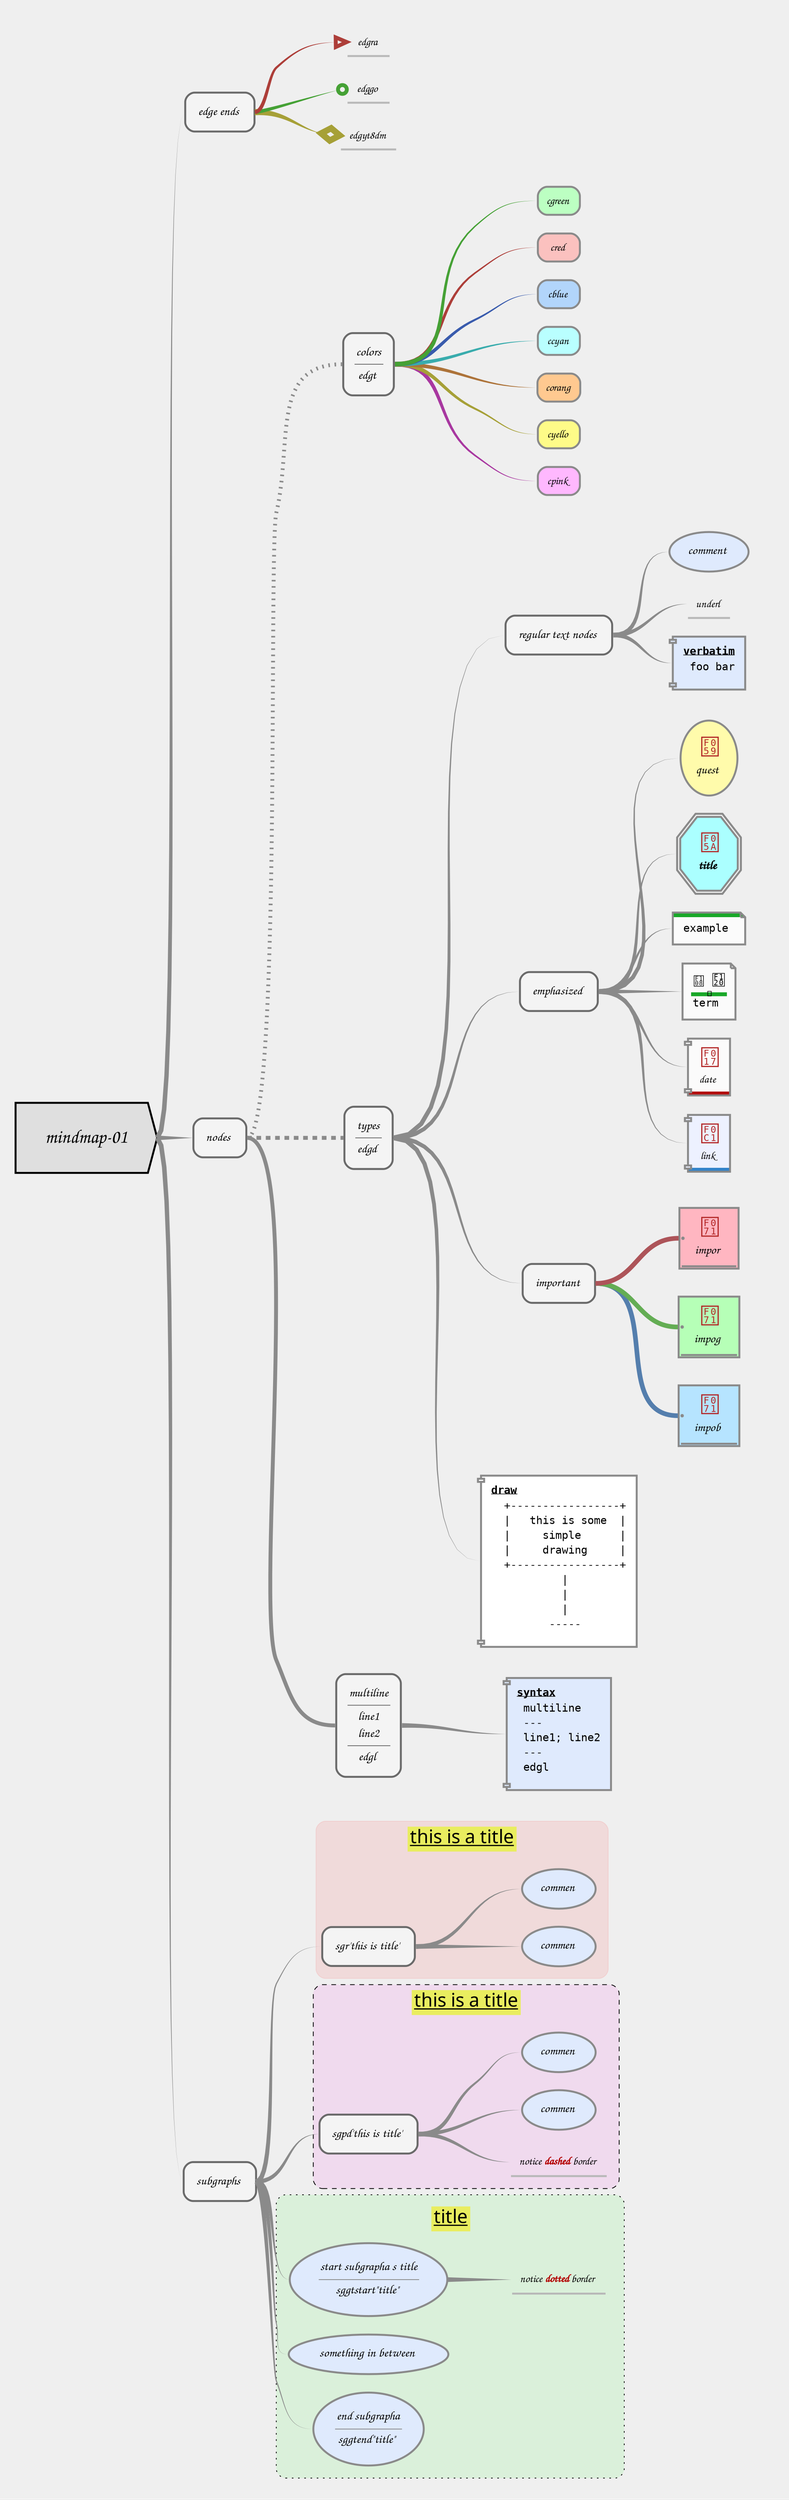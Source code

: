 digraph G {

	nodesep="0.1";
	newrank="true";
	compound="false";
	splines="true";
	ordering=out;
	rankdir=LR;
	ranksep=0.1;
	bgcolor="#efefef";

	node[fontname="Comic Sans MS" fontsize=14 fontcolor="#000000" color="#000000" gradientangle="90" penwidth=2.5];
	edge[arrowhead=none color="#8a8a8a" minlen=3 style=tapered penwidth=6 dir=forward arrowtail=none fontname="Comic Sans MS Bold" fontsize="16" fontcolor="#151e94"];

// mindmap-01
	subgraph cluster000 {

		style=radial;
		ordering=out;
		fillcolor="#efefef";
		color="#efefef";

		node1[fontsize="24" margin="0.5" shape=cds style=radial color="#000000" fillcolor="#dfdfdf" gradientangle="90" label=<<TABLE CELLBORDER="0" CELLSPACING="0" BORDER="0"><TR><TD>mindmap-01</TD></TR></TABLE>>];
		subgraph cluster103 {
			style = invis;
			subgraph clustercolored10305 {
				style = "dotted, rounded";
				color = "#000000";
				bgcolor = "#00FF0016";
			subgraph cluster10305 {
				style = invis;
				node10305[shape=oval fontname="Comic Sans MS" fontsize="16" margin="0.1" style="radial" fillcolor="#dfeafd" color="#8a8a8a" label=<<I><TABLE CELLBORDER="0" CELLSPACING="0" BORDER="0"><TR><TD>end&nbsp;subgrapha</TD></TR><TR><TD></TD></TR><HR/><TR><TD></TD></TR><TR><TD>sggtend"title"&nbsp;</TD></TR></TABLE></I>>];
			}
			subgraph cluster10304 {
				style = invis;
				node10304[shape=oval fontname="Comic Sans MS" fontsize="16" margin="0.1" style="radial" fillcolor="#dfeafd" color="#8a8a8a" label=<<I><TABLE CELLBORDER="0" CELLSPACING="0" BORDER="0"><TR><TD>something&nbsp;in&nbsp;between&nbsp;</TD></TR></TABLE></I>>];
			}
			subgraph cluster10303 {
				style = invis;
			fontname = "Balsamiq Sans";
				fontsize = "24";

				subgraph cluster1030301 {
					style = invis;
					node1030301[color="#b8b8b8" fontcolor="#000000" shape=underline  label=<<TABLE CELLBORDER="0" CELLSPACING="0" BORDER="0"><TR><TD>notice&nbsp;<B><FONT COLOR="#B30000">dotted</FONT></B>&nbsp;border&nbsp;</TD></TR></TABLE>>];
				}
				node10303[shape=oval fontname="Comic Sans MS" fontsize="16" margin="0.1" style="radial" fillcolor="#dfeafd" color="#8a8a8a" label=<<I><TABLE CELLBORDER="0" CELLSPACING="0" BORDER="0"><TR><TD>start&nbsp;subgrapha&nbsp;s&nbsp;title</TD></TR><TR><TD></TD></TR><HR/><TR><TD></TD></TR><TR><TD>sggtstart"title"&nbsp;</TD></TR></TABLE></I>>];
			label = <<TABLE CELLBORDER="0" CELLPADDING="3" CELLSPACING="3" BORDER="0"><TR><TD BGCOLOR="#E9ED5F" COLOR="#000000"><U>title</U></TD></TR></TABLE>>
			}
			}
			subgraph cluster10302 {
				style = "dashed, rounded";
				color = "#000000";
				bgcolor = "#FF00EA16"
			fontname = "Balsamiq Sans";
				fontsize = "24";

				subgraph cluster1030203 {
					style = invis;
					node1030203[shape=underline fontcolor="#000000" color="#b8b8b8" label=<<TABLE CELLBORDER="0" CELLSPACING="0" BORDER="0"><TR><TD>notice&nbsp;<B><FONT COLOR="#B30000">dashed</FONT></B>&nbsp;border&nbsp;</TD></TR></TABLE>>];
				}
				subgraph cluster1030202 {
					style = invis;
					node1030202[shape=oval fontname="Comic Sans MS" fontsize="16" margin="0.1" style="radial" fillcolor="#dfeafd" color="#8a8a8a" label=<<I><TABLE CELLBORDER="0" CELLSPACING="0" BORDER="0"><TR><TD>commen&nbsp;</TD></TR></TABLE></I>>];
				}
				subgraph cluster1030201 {
					style = invis;
					node1030201[shape=oval fontname="Comic Sans MS" fontsize="16" margin="0.1" style="radial" fillcolor="#dfeafd" color="#8a8a8a" label=<<I><TABLE CELLBORDER="0" CELLSPACING="0" BORDER="0"><TR><TD>commen&nbsp;</TD></TR></TABLE></I>>];
				}
				node10302[shape=box margin="0.2,0.2" style="rounded,radial" fontsize="16" fillcolor="#f4f4f4" color="#6a6a6a" label=<<TABLE CELLBORDER="0" CELLSPACING="0" BORDER="0"><TR><TD>sgpd'this&nbsp;is&nbsp;title'&nbsp;</TD></TR></TABLE>>];
			label = <<TABLE CELLBORDER="0" CELLPADDING="3" CELLSPACING="3" BORDER="0"><TR><TD BGCOLOR="#E9ED5F" COLOR="#000000"><U>this is a title</U></TD></TR></TABLE>>
			}
			subgraph cluster10301 {
				style = " rounded";
				color = "#FF000016";
				bgcolor = "#FF000016"
			fontname = "Balsamiq Sans";
				fontsize = "24";

				subgraph cluster1030102 {
					style = invis;
					node1030102[shape=oval fontname="Comic Sans MS" fontsize="16" margin="0.1" style="radial" fillcolor="#dfeafd" color="#8a8a8a" label=<<I><TABLE CELLBORDER="0" CELLSPACING="0" BORDER="0"><TR><TD>commen&nbsp;</TD></TR></TABLE></I>>];
				}
				subgraph cluster1030101 {
					style = invis;
					node1030101[shape=oval fontname="Comic Sans MS" fontsize="16" margin="0.1" style="radial" fillcolor="#dfeafd" color="#8a8a8a" label=<<I><TABLE CELLBORDER="0" CELLSPACING="0" BORDER="0"><TR><TD>commen&nbsp;</TD></TR></TABLE></I>>];
				}
				node10301[shape=box margin="0.2,0.2" style="rounded,radial" fontsize="16" fillcolor="#f4f4f4" color="#6a6a6a" label=<<TABLE CELLBORDER="0" CELLSPACING="0" BORDER="0"><TR><TD>sgr'this&nbsp;is&nbsp;title'&nbsp;</TD></TR></TABLE>>];
			label = <<TABLE CELLBORDER="0" CELLPADDING="3" CELLSPACING="3" BORDER="0"><TR><TD BGCOLOR="#E9ED5F" COLOR="#000000"><U>this is a title</U></TD></TR></TABLE>>
			}
			node103[shape=box margin="0.2,0.2" style="rounded,radial" fontsize="16" fillcolor="#f4f4f4" color="#6a6a6a" label=<<TABLE CELLBORDER="0" CELLSPACING="0" BORDER="0"><TR><TD>subgraphs&nbsp;</TD></TR></TABLE>>];
		}
		subgraph cluster102 {
			style = invis;
			subgraph cluster10203 {
				style = invis;
				subgraph cluster1020301 {
					style = invis;
					node1020301[shape=component fontname="Dejavu Sans Mono" style="radial" margin="0.15,0.15" fillcolor="#dfeafd" color="#8a8a8a" label=<<TABLE CELLBORDER="0" CELLSPACING="0" BORDER="0"><TR><TD ALIGN="left"><B><U><FONT>syntax</FONT></U></B></TD></TR><TR><TD ALIGN="left"> multiline</TD></TR><TR><TD ALIGN="left"> ---</TD></TR><TR><TD ALIGN="left"> line1;&nbsp;line2</TD></TR><TR><TD ALIGN="left"> ---</TD></TR><TR><TD ALIGN="left"> edgl</TD></TR><TR><TD ALIGN="left"></TD></TR><TR><TD ALIGN="left"></TD></TR></TABLE>>];
				}
				node10203[shape=box margin="0.2,0.2" style="rounded,radial" fontsize="16" fillcolor="#f4f4f4" color="#6a6a6a" label=<<TABLE CELLBORDER="0" CELLSPACING="0" BORDER="0"><TR><TD>multiline</TD></TR><TR><TD></TD></TR><HR/><TR><TD></TD></TR><TR><TD>line1</TD></TR><TR><TD>line2</TD></TR><TR><TD></TD></TR><HR/><TR><TD></TD></TR><TR><TD>edgl&nbsp;</TD></TR></TABLE>>];
			}
			subgraph cluster10202 {
				style = invis;
				subgraph cluster1020204 {
					style = invis;
					node1020204[shape=component fontname="Dejavu Sans Mono" style="radial" margin="0.15,0.15" fillcolor="#ffffff" color="#8a8a8a" label=<<TABLE CELLBORDER="0" CELLSPACING="0" BORDER="0"><TR><TD ALIGN="left"><B><U><FONT>draw</FONT></U></B></TD></TR><TR><TD ALIGN="left">  +-----------------+</TD></TR><TR><TD ALIGN="left">  |&nbsp;  this&nbsp;is&nbsp;some&nbsp; |</TD></TR><TR><TD ALIGN="left">  |&nbsp;    simple&nbsp;     |</TD></TR><TR><TD ALIGN="left">  |&nbsp;    drawing&nbsp;    |</TD></TR><TR><TD ALIGN="left">  +-----------------+</TD></TR><TR><TD ALIGN="left">           |</TD></TR><TR><TD ALIGN="left">           |</TD></TR><TR><TD ALIGN="left">           |</TD></TR><TR><TD ALIGN="left">         -----</TD></TR><TR><TD ALIGN="left"></TD></TR><TR><TD ALIGN="left"></TD></TR></TABLE>>];
				}
				subgraph cluster1020203 {
					style = invis;
					subgraph cluster102020303 {
						style = invis;
						node102020303[shape=signature fontsize="16" margin="0.25" style="radial" fillcolor="#b6e4ff" color="#8a8a8a" label=<<TABLE CELLBORDER="0" CELLSPACING="0" BORDER="0"><TR><TD><FONT FACE="FontAwesome" COLOR="#B32727" POINT-SIZE="25">&#xf071;</FONT></TD></TR><TR><TD>impob&nbsp;</TD></TR></TABLE>>];
					}
					subgraph cluster102020302 {
						style = invis;
						node102020302[shape=signature fontsize="16" margin="0.25" style="radial" fillcolor="#b6ffb7" color="#8a8a8a" label=<<TABLE CELLBORDER="0" CELLSPACING="0" BORDER="0"><TR><TD><FONT FACE="FontAwesome" COLOR="#B32727" POINT-SIZE="25">&#xf071;</FONT></TD></TR><TR><TD>impog&nbsp;</TD></TR></TABLE>>];
					}
					subgraph cluster102020301 {
						style = invis;
						node102020301[shape=signature fontsize="16" margin="0.25" style="radial" fillcolor="#ffb6c1" color="#8a8a8a" label=<<TABLE CELLBORDER="0" CELLSPACING="0" BORDER="0"><TR><TD><FONT FACE="FontAwesome" COLOR="#B32727" POINT-SIZE="25">&#xf071;</FONT></TD></TR><TR><TD>impor&nbsp;</TD></TR></TABLE>>];
					}
					node1020203[shape=box margin="0.2,0.2" style="rounded,radial" fontsize="16" fillcolor="#f4f4f4" color="#6a6a6a" label=<<TABLE CELLBORDER="0" CELLSPACING="0" BORDER="0"><TR><TD>important&nbsp;</TD></TR></TABLE>>];
				}
				subgraph cluster1020202 {
					style = invis;
					subgraph cluster102020206 {
						style = invis;
						node102020206[shape=component gradientangle="270" style="filled" margin="0.15,0.15,0.15" fillcolor="#edf1ff;0.93:#3283c9" color="#8a8a8a" label=<<TABLE CELLBORDER="0" CELLSPACING="0" BORDER="0"><TR><TD><FONT FACE="FontAwesome" COLOR="#B32727" POINT-SIZE="25">&#xf0c1;</FONT></TD></TR><TR><TD>link&nbsp;</TD></TR></TABLE>>];
					}
					subgraph cluster102020205 {
						style = invis;
						node102020205[shape=component gradientangle="270" style="filled" margin="0.15,0.15,0.15" fillcolor="#fbfbfb;0.93:#B30E0E" color="#8a8a8a" label=<<TABLE CELLBORDER="0" CELLSPACING="0" BORDER="0"><TR><TD><FONT FACE="FontAwesome" COLOR="#B32727" POINT-SIZE="25">&#xf017;</FONT></TD></TR><TR><TD>date&nbsp;</TD></TR></TABLE>>];
					}
					subgraph cluster102020204 {
						style = invis;
						node102020204[shape=note fontname="Dejavu Sans Mono" gradientangle="270" style="filled" margin="0.15,0.15" fillcolor="#fbfbfb" color="#8a8a8a" label=<<TABLE CELLBORDER="0" CELLSPACING="0" BORDER="0"><TR><TD><FONT FACE="FontAwesome" COLOR="#000000" POINT-SIZE="15">&#xf108;</FONT>&nbsp;<FONT FACE="FontAwesome" COLOR="#000000" POINT-SIZE="20">&#xf120;</FONT></TD></TR><TR><TD BGCOLOR="#18A828"><FONT FACE="FontAwesome" COLOR="#000000" POINT-SIZE="1">&#xf120;</FONT></TD></TR><TR><TD ALIGN="left">term&nbsp;</TD></TR></TABLE>>];
					}
					subgraph cluster102020203 {
						style = invis;
						node102020203[shape=note fontname="Dejavu Sans Mono" gradientangle="270" style="filled" margin="0.15,0.15" fillcolor="#18A828;0.15:#fbfbfb" color="#8a8a8a" label=<<TABLE CELLBORDER="0" CELLSPACING="0" BORDER="0"><TR><TD ALIGN="left">example&nbsp;</TD></TR></TABLE>>];
					}
					subgraph cluster102020202 {
						style = invis;
						node102020202[shape=doubleoctagon fontname="Comic Sans MS Bold" fontsize="16" style="radial" fillcolor="#abffff" color="#8a8a8a" label=<<TABLE CELLBORDER="0" CELLSPACING="0" BORDER="0"><TR><TD><FONT FACE="FontAwesome" COLOR="#B32727" POINT-SIZE="25">&#xf05a;</FONT></TD></TR><TR><TD>title&nbsp;</TD></TR></TABLE>>];
					}
					subgraph cluster102020201 {
						style = invis;
						node102020201[shape=oval fontname="Comic Sans MS" fontsize="16" margin="0.1" style="radial" fillcolor="#fffbab" color="#8a8a8a" label=<<TABLE CELLBORDER="0" CELLSPACING="0" BORDER="0"><TR><TD><FONT FACE="FontAwesome" COLOR="#B32727" POINT-SIZE="25">&#xf059;</FONT></TD></TR><TR><TD>quest&nbsp;</TD></TR></TABLE>>];
					}
					node1020202[shape=box margin="0.2,0.2" style="rounded,radial" fontsize="16" fillcolor="#f4f4f4" color="#6a6a6a" label=<<TABLE CELLBORDER="0" CELLSPACING="0" BORDER="0"><TR><TD>emphasized&nbsp;</TD></TR></TABLE>>];
				}
				subgraph cluster1020201 {
					style = invis;
					subgraph cluster102020103 {
						style = invis;
						node102020103[shape=component fontname="Dejavu Sans Mono" style="radial" margin="0.15,0.15" fillcolor="#dfeafd" color="#8a8a8a" label=<<TABLE CELLBORDER="0" CELLSPACING="0" BORDER="0"><TR><TD ALIGN="left"><B><U><FONT>verbatim</FONT></U></B></TD></TR><TR><TD ALIGN="left"> foo&nbsp;bar</TD></TR><TR><TD ALIGN="left"></TD></TR><TR><TD ALIGN="left"></TD></TR></TABLE>>];
					}
					subgraph cluster102020102 {
						style = invis;
						node102020102[color="#b8b8b8" fontcolor="#000000" shape=underline  label=<<TABLE CELLBORDER="0" CELLSPACING="0" BORDER="0"><TR><TD>underl&nbsp;</TD></TR></TABLE>>];
					}
					subgraph cluster102020101 {
						style = invis;
						node102020101[shape=oval fontname="Comic Sans MS" fontsize="16" margin="0.1" style="radial" fillcolor="#dfeafd" color="#8a8a8a" label=<<I><TABLE CELLBORDER="0" CELLSPACING="0" BORDER="0"><TR><TD>comment&nbsp;</TD></TR></TABLE></I>>];
					}
					node1020201[shape=box margin="0.2,0.2" style="rounded,radial" fontsize="16" fillcolor="#f4f4f4" color="#6a6a6a" label=<<TABLE CELLBORDER="0" CELLSPACING="0" BORDER="0"><TR><TD>regular&nbsp;text&nbsp;nodes&nbsp;</TD></TR></TABLE>>];
				}
				node10202[shape=box margin="0.2,0.2" style="rounded,radial" fontsize="16" fillcolor="#f4f4f4" color="#6a6a6a" label=<<TABLE CELLBORDER="0" CELLSPACING="0" BORDER="0"><TR><TD>types</TD></TR><TR><TD></TD></TR><HR/><TR><TD></TD></TR><TR><TD>edgd&nbsp;</TD></TR></TABLE>>];
			}
			subgraph cluster10201 {
				style = invis;
				subgraph cluster1020107 {
					style = invis;
					node1020107[shape=box style="rounded,radial" fillcolor="#ffb8fe" color="#8a8a8a" label=<<TABLE CELLBORDER="0" CELLSPACING="0" BORDER="0"><TR><TD>cpink&nbsp;</TD></TR></TABLE>>];
				}
				subgraph cluster1020106 {
					style = invis;
					node1020106[shape=box style="rounded,radial" fillcolor="#fefb88" color="#8a8a8a" label=<<TABLE CELLBORDER="0" CELLSPACING="0" BORDER="0"><TR><TD>cyello&nbsp;</TD></TR></TABLE>>];
				}
				subgraph cluster1020105 {
					style = invis;
					node1020105[shape=box style="rounded,radial" fillcolor="#ffc990" color="#8a8a8a" label=<<TABLE CELLBORDER="0" CELLSPACING="0" BORDER="0"><TR><TD>corang&nbsp;</TD></TR></TABLE>>];
				}
				subgraph cluster1020104 {
					style = invis;
					node1020104[shape=box style="rounded,radial" fillcolor="#b9ffff" color="#8a8a8a" label=<<TABLE CELLBORDER="0" CELLSPACING="0" BORDER="0"><TR><TD>ccyan&nbsp;</TD></TR></TABLE>>];
				}
				subgraph cluster1020103 {
					style = invis;
					node1020103[shape=box style="rounded,radial" fillcolor="#b2d5fb" color="#8a8a8a" label=<<TABLE CELLBORDER="0" CELLSPACING="0" BORDER="0"><TR><TD>cblue&nbsp;</TD></TR></TABLE>>];
				}
				subgraph cluster1020102 {
					style = invis;
					node1020102[shape=box style="rounded,radial" fillcolor="#fbc1bf" color="#8a8a8a" label=<<TABLE CELLBORDER="0" CELLSPACING="0" BORDER="0"><TR><TD>cred&nbsp;</TD></TR></TABLE>>];
				}
				subgraph cluster1020101 {
					style = invis;
					node1020101[shape=box style="rounded,radial" fillcolor="#bcffc2" color="#8a8a8a" label=<<TABLE CELLBORDER="0" CELLSPACING="0" BORDER="0"><TR><TD>cgreen&nbsp;</TD></TR></TABLE>>];
				}
				node10201[shape=box margin="0.2,0.2" style="rounded,radial" fontsize="16" fillcolor="#f4f4f4" color="#6a6a6a" label=<<TABLE CELLBORDER="0" CELLSPACING="0" BORDER="0"><TR><TD>colors</TD></TR><TR><TD></TD></TR><HR/><TR><TD></TD></TR><TR><TD>edgt&nbsp;</TD></TR></TABLE>>];
			}
			node102[shape=box margin="0.2,0.2" style="rounded,radial" fontsize="16" fillcolor="#f4f4f4" color="#6a6a6a" label=<<TABLE CELLBORDER="0" CELLSPACING="0" BORDER="0"><TR><TD>nodes&nbsp;</TD></TR></TABLE>>];
		}
		subgraph cluster101 {
			style = invis;
			subgraph cluster10103 {
				style = invis;
				node10103[shape=underline fontcolor="#000000" color="#b8b8b8" label=<<TABLE CELLBORDER="0" CELLSPACING="0" BORDER="0"><TR><TD>edgyt8dm&nbsp;</TD></TR></TABLE>>];
			}
			subgraph cluster10102 {
				style = invis;
				node10102[shape=underline fontcolor="#000000" color="#b8b8b8" label=<<TABLE CELLBORDER="0" CELLSPACING="0" BORDER="0"><TR><TD>edggo&nbsp;</TD></TR></TABLE>>];
			}
			subgraph cluster10101 {
				style = invis;
				node10101[shape=underline fontcolor="#000000" color="#b8b8b8" label=<<TABLE CELLBORDER="0" CELLSPACING="0" BORDER="0"><TR><TD>edgra&nbsp;</TD></TR></TABLE>>];
			}
			node101[shape=box margin="0.2,0.2" style="rounded,radial" fontsize="16" fillcolor="#f4f4f4" color="#6a6a6a" label=<<TABLE CELLBORDER="0" CELLSPACING="0" BORDER="0"><TR><TD>edge&nbsp;ends&nbsp;</TD></TR></TABLE>>];
		}


			node103:e -> node10305:w;
			node103:e -> node10304:w;
				node10303:e -> node1030301:w;
			node103:e -> node10303:w;
				node10302:e -> node1030203:w;
				node10302:e -> node1030202:w;
				node10302:e -> node1030201:w;
			node103:e -> node10302:w;
				node10301:e -> node1030102:w;
				node10301:e -> node1030101:w;
			node103:e -> node10301:w;
		node1:e -> node103:w;
				node10203:e -> node1020301:w;
			node102:e -> node10203:w[ style="bold" arrowsize="1.414214" penwidth="5"];
				node10202:e -> node1020204:w;
					node1020203:e -> node102020303:w[style="bold" color="#547EAD"];
					node1020203:e -> node102020302:w[style="bold" color="#64AD54"];
					node1020203:e -> node102020301:w[style="bold" color="#AD5459"];
				node10202:e -> node1020203:w;
					node1020202:e -> node102020206:w;
					node1020202:e -> node102020205:w;
					node1020202:e -> node102020204:w;
					node1020202:e -> node102020203:w;
					node1020202:e -> node102020202:w;
					node1020202:e -> node102020201:w;
				node10202:e -> node1020202:w;
					node1020201:e -> node102020103:w;
					node1020201:e -> node102020102:w;
					node1020201:e -> node102020101:w;
				node10202:e -> node1020201:w;
			node102:e -> node10202:w[ style="dashed" arrowsize="1.414214" penwidth="5"];
				node10201:e -> node1020107:w[color="#A837A0"];
				node10201:e -> node1020106:w[color="#A6A037"];
				node10201:e -> node1020105:w[color="#AD7339"];
				node10201:e -> node1020104:w[color="#39ACAD"];
				node10201:e -> node1020103:w[color="#395BAD"];
				node10201:e -> node1020102:w[color="#AD3E39"];
				node10201:e -> node1020101:w[color="#45A135"];
			node102:e -> node10201:w[ style="dotted" arrowsize="1.414214" penwidth="5"];
		node1:e -> node102:w;
			node101:e -> node10103:w[ color="#A6A037" arrowsize="2.000000" penwidth="8" arrowhead="odiamond"];
			node101:e -> node10102:w[ color="#45A135" arrowsize="1.414214" penwidth="5" arrowhead="odot"];
			node101:e -> node10101:w[ color="#AD3E39" arrowsize="1.414214" penwidth="5" arrowhead="empty"];
		node1:e -> node101:w;
	}
}